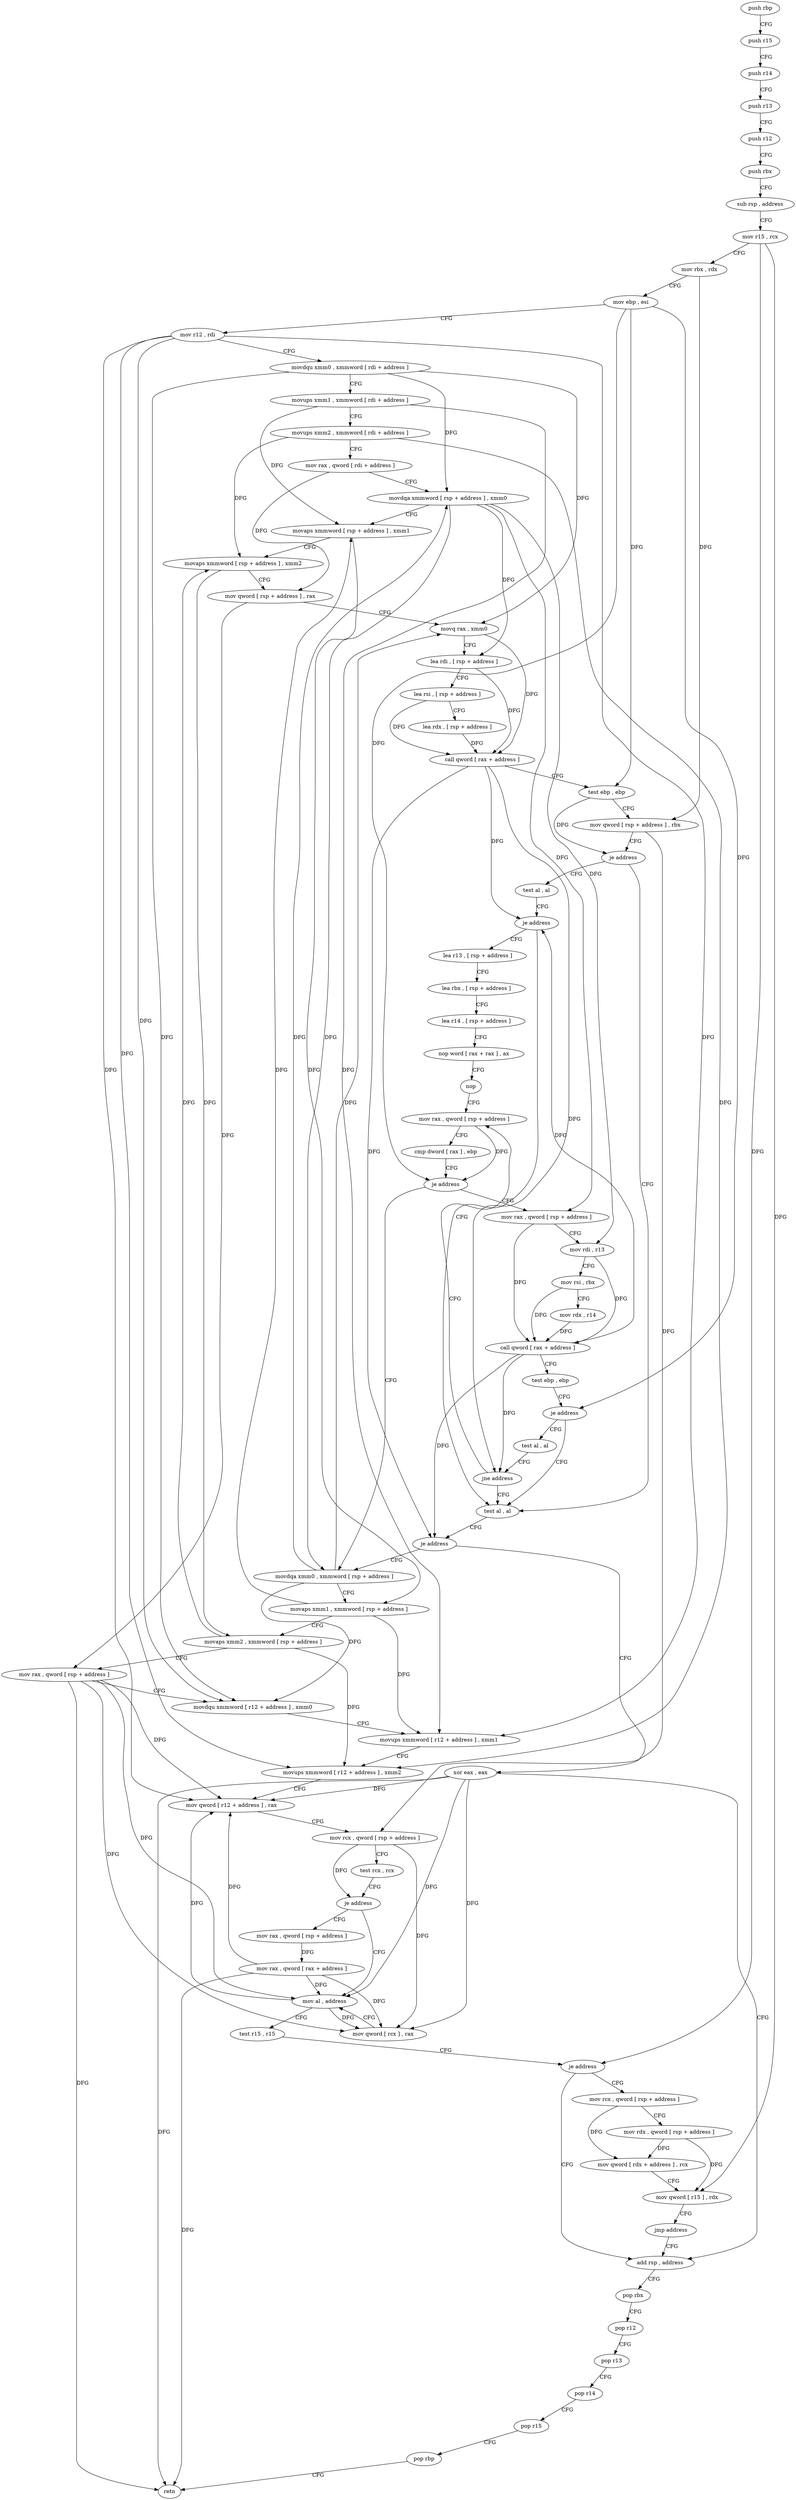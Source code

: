 digraph "func" {
"72704" [label = "push rbp" ]
"72705" [label = "push r15" ]
"72707" [label = "push r14" ]
"72709" [label = "push r13" ]
"72711" [label = "push r12" ]
"72713" [label = "push rbx" ]
"72714" [label = "sub rsp , address" ]
"72718" [label = "mov r15 , rcx" ]
"72721" [label = "mov rbx , rdx" ]
"72724" [label = "mov ebp , esi" ]
"72726" [label = "mov r12 , rdi" ]
"72729" [label = "movdqu xmm0 , xmmword [ rdi + address ]" ]
"72734" [label = "movups xmm1 , xmmword [ rdi + address ]" ]
"72738" [label = "movups xmm2 , xmmword [ rdi + address ]" ]
"72742" [label = "mov rax , qword [ rdi + address ]" ]
"72746" [label = "movdqa xmmword [ rsp + address ] , xmm0" ]
"72752" [label = "movaps xmmword [ rsp + address ] , xmm1" ]
"72757" [label = "movaps xmmword [ rsp + address ] , xmm2" ]
"72762" [label = "mov qword [ rsp + address ] , rax" ]
"72767" [label = "movq rax , xmm0" ]
"72772" [label = "lea rdi , [ rsp + address ]" ]
"72777" [label = "lea rsi , [ rsp + address ]" ]
"72782" [label = "lea rdx , [ rsp + address ]" ]
"72787" [label = "call qword [ rax + address ]" ]
"72793" [label = "test ebp , ebp" ]
"72795" [label = "mov qword [ rsp + address ] , rbx" ]
"72800" [label = "je address" ]
"72869" [label = "test al , al" ]
"72802" [label = "test al , al" ]
"72871" [label = "je address" ]
"72966" [label = "xor eax , eax" ]
"72873" [label = "movdqa xmm0 , xmmword [ rsp + address ]" ]
"72804" [label = "je address" ]
"72806" [label = "lea r13 , [ rsp + address ]" ]
"72968" [label = "add rsp , address" ]
"72879" [label = "movaps xmm1 , xmmword [ rsp + address ]" ]
"72884" [label = "movaps xmm2 , xmmword [ rsp + address ]" ]
"72889" [label = "mov rax , qword [ rsp + address ]" ]
"72894" [label = "movdqu xmmword [ r12 + address ] , xmm0" ]
"72901" [label = "movups xmmword [ r12 + address ] , xmm1" ]
"72907" [label = "movups xmmword [ r12 + address ] , xmm2" ]
"72913" [label = "mov qword [ r12 + address ] , rax" ]
"72918" [label = "mov rcx , qword [ rsp + address ]" ]
"72923" [label = "test rcx , rcx" ]
"72926" [label = "je address" ]
"72940" [label = "mov al , address" ]
"72928" [label = "mov rax , qword [ rsp + address ]" ]
"72811" [label = "lea rbx , [ rsp + address ]" ]
"72816" [label = "lea r14 , [ rsp + address ]" ]
"72821" [label = "nop word [ rax + rax ] , ax" ]
"72831" [label = "nop" ]
"72832" [label = "mov rax , qword [ rsp + address ]" ]
"72942" [label = "test r15 , r15" ]
"72945" [label = "je address" ]
"72947" [label = "mov rcx , qword [ rsp + address ]" ]
"72933" [label = "mov rax , qword [ rax + address ]" ]
"72937" [label = "mov qword [ rcx ] , rax" ]
"72841" [label = "mov rax , qword [ rsp + address ]" ]
"72846" [label = "mov rdi , r13" ]
"72849" [label = "mov rsi , rbx" ]
"72852" [label = "mov rdx , r14" ]
"72855" [label = "call qword [ rax + address ]" ]
"72861" [label = "test ebp , ebp" ]
"72863" [label = "je address" ]
"72865" [label = "test al , al" ]
"72972" [label = "pop rbx" ]
"72973" [label = "pop r12" ]
"72975" [label = "pop r13" ]
"72977" [label = "pop r14" ]
"72979" [label = "pop r15" ]
"72981" [label = "pop rbp" ]
"72982" [label = "retn" ]
"72952" [label = "mov rdx , qword [ rsp + address ]" ]
"72957" [label = "mov qword [ rdx + address ] , rcx" ]
"72961" [label = "mov qword [ r15 ] , rdx" ]
"72964" [label = "jmp address" ]
"72867" [label = "jne address" ]
"72837" [label = "cmp dword [ rax ] , ebp" ]
"72839" [label = "je address" ]
"72704" -> "72705" [ label = "CFG" ]
"72705" -> "72707" [ label = "CFG" ]
"72707" -> "72709" [ label = "CFG" ]
"72709" -> "72711" [ label = "CFG" ]
"72711" -> "72713" [ label = "CFG" ]
"72713" -> "72714" [ label = "CFG" ]
"72714" -> "72718" [ label = "CFG" ]
"72718" -> "72721" [ label = "CFG" ]
"72718" -> "72945" [ label = "DFG" ]
"72718" -> "72961" [ label = "DFG" ]
"72721" -> "72724" [ label = "CFG" ]
"72721" -> "72795" [ label = "DFG" ]
"72724" -> "72726" [ label = "CFG" ]
"72724" -> "72793" [ label = "DFG" ]
"72724" -> "72839" [ label = "DFG" ]
"72724" -> "72863" [ label = "DFG" ]
"72726" -> "72729" [ label = "CFG" ]
"72726" -> "72894" [ label = "DFG" ]
"72726" -> "72901" [ label = "DFG" ]
"72726" -> "72907" [ label = "DFG" ]
"72726" -> "72913" [ label = "DFG" ]
"72729" -> "72734" [ label = "CFG" ]
"72729" -> "72746" [ label = "DFG" ]
"72729" -> "72767" [ label = "DFG" ]
"72729" -> "72894" [ label = "DFG" ]
"72734" -> "72738" [ label = "CFG" ]
"72734" -> "72752" [ label = "DFG" ]
"72734" -> "72901" [ label = "DFG" ]
"72738" -> "72742" [ label = "CFG" ]
"72738" -> "72757" [ label = "DFG" ]
"72738" -> "72907" [ label = "DFG" ]
"72742" -> "72746" [ label = "CFG" ]
"72742" -> "72762" [ label = "DFG" ]
"72746" -> "72752" [ label = "CFG" ]
"72746" -> "72873" [ label = "DFG" ]
"72746" -> "72841" [ label = "DFG" ]
"72746" -> "72772" [ label = "DFG" ]
"72746" -> "72846" [ label = "DFG" ]
"72752" -> "72757" [ label = "CFG" ]
"72752" -> "72879" [ label = "DFG" ]
"72757" -> "72762" [ label = "CFG" ]
"72757" -> "72884" [ label = "DFG" ]
"72762" -> "72767" [ label = "CFG" ]
"72762" -> "72889" [ label = "DFG" ]
"72767" -> "72772" [ label = "CFG" ]
"72767" -> "72787" [ label = "DFG" ]
"72772" -> "72777" [ label = "CFG" ]
"72772" -> "72787" [ label = "DFG" ]
"72777" -> "72782" [ label = "CFG" ]
"72777" -> "72787" [ label = "DFG" ]
"72782" -> "72787" [ label = "DFG" ]
"72787" -> "72793" [ label = "CFG" ]
"72787" -> "72871" [ label = "DFG" ]
"72787" -> "72804" [ label = "DFG" ]
"72787" -> "72867" [ label = "DFG" ]
"72793" -> "72795" [ label = "CFG" ]
"72793" -> "72800" [ label = "DFG" ]
"72795" -> "72800" [ label = "CFG" ]
"72795" -> "72918" [ label = "DFG" ]
"72800" -> "72869" [ label = "CFG" ]
"72800" -> "72802" [ label = "CFG" ]
"72869" -> "72871" [ label = "CFG" ]
"72802" -> "72804" [ label = "CFG" ]
"72871" -> "72966" [ label = "CFG" ]
"72871" -> "72873" [ label = "CFG" ]
"72966" -> "72968" [ label = "CFG" ]
"72966" -> "72913" [ label = "DFG" ]
"72966" -> "72982" [ label = "DFG" ]
"72966" -> "72940" [ label = "DFG" ]
"72966" -> "72937" [ label = "DFG" ]
"72873" -> "72879" [ label = "CFG" ]
"72873" -> "72746" [ label = "DFG" ]
"72873" -> "72767" [ label = "DFG" ]
"72873" -> "72894" [ label = "DFG" ]
"72804" -> "72869" [ label = "CFG" ]
"72804" -> "72806" [ label = "CFG" ]
"72806" -> "72811" [ label = "CFG" ]
"72968" -> "72972" [ label = "CFG" ]
"72879" -> "72884" [ label = "CFG" ]
"72879" -> "72752" [ label = "DFG" ]
"72879" -> "72901" [ label = "DFG" ]
"72884" -> "72889" [ label = "CFG" ]
"72884" -> "72757" [ label = "DFG" ]
"72884" -> "72907" [ label = "DFG" ]
"72889" -> "72894" [ label = "CFG" ]
"72889" -> "72913" [ label = "DFG" ]
"72889" -> "72982" [ label = "DFG" ]
"72889" -> "72940" [ label = "DFG" ]
"72889" -> "72937" [ label = "DFG" ]
"72894" -> "72901" [ label = "CFG" ]
"72901" -> "72907" [ label = "CFG" ]
"72907" -> "72913" [ label = "CFG" ]
"72913" -> "72918" [ label = "CFG" ]
"72918" -> "72923" [ label = "CFG" ]
"72918" -> "72926" [ label = "DFG" ]
"72918" -> "72937" [ label = "DFG" ]
"72923" -> "72926" [ label = "CFG" ]
"72926" -> "72940" [ label = "CFG" ]
"72926" -> "72928" [ label = "CFG" ]
"72940" -> "72942" [ label = "CFG" ]
"72940" -> "72913" [ label = "DFG" ]
"72940" -> "72937" [ label = "DFG" ]
"72928" -> "72933" [ label = "DFG" ]
"72811" -> "72816" [ label = "CFG" ]
"72816" -> "72821" [ label = "CFG" ]
"72821" -> "72831" [ label = "CFG" ]
"72831" -> "72832" [ label = "CFG" ]
"72832" -> "72837" [ label = "CFG" ]
"72832" -> "72839" [ label = "DFG" ]
"72942" -> "72945" [ label = "CFG" ]
"72945" -> "72968" [ label = "CFG" ]
"72945" -> "72947" [ label = "CFG" ]
"72947" -> "72952" [ label = "CFG" ]
"72947" -> "72957" [ label = "DFG" ]
"72933" -> "72937" [ label = "DFG" ]
"72933" -> "72913" [ label = "DFG" ]
"72933" -> "72940" [ label = "DFG" ]
"72933" -> "72982" [ label = "DFG" ]
"72937" -> "72940" [ label = "CFG" ]
"72841" -> "72846" [ label = "CFG" ]
"72841" -> "72855" [ label = "DFG" ]
"72846" -> "72849" [ label = "CFG" ]
"72846" -> "72855" [ label = "DFG" ]
"72849" -> "72852" [ label = "CFG" ]
"72849" -> "72855" [ label = "DFG" ]
"72852" -> "72855" [ label = "DFG" ]
"72855" -> "72861" [ label = "CFG" ]
"72855" -> "72871" [ label = "DFG" ]
"72855" -> "72804" [ label = "DFG" ]
"72855" -> "72867" [ label = "DFG" ]
"72861" -> "72863" [ label = "CFG" ]
"72863" -> "72869" [ label = "CFG" ]
"72863" -> "72865" [ label = "CFG" ]
"72865" -> "72867" [ label = "CFG" ]
"72972" -> "72973" [ label = "CFG" ]
"72973" -> "72975" [ label = "CFG" ]
"72975" -> "72977" [ label = "CFG" ]
"72977" -> "72979" [ label = "CFG" ]
"72979" -> "72981" [ label = "CFG" ]
"72981" -> "72982" [ label = "CFG" ]
"72952" -> "72957" [ label = "DFG" ]
"72952" -> "72961" [ label = "DFG" ]
"72957" -> "72961" [ label = "CFG" ]
"72961" -> "72964" [ label = "CFG" ]
"72964" -> "72968" [ label = "CFG" ]
"72867" -> "72832" [ label = "CFG" ]
"72867" -> "72869" [ label = "CFG" ]
"72837" -> "72839" [ label = "CFG" ]
"72839" -> "72873" [ label = "CFG" ]
"72839" -> "72841" [ label = "CFG" ]
}
